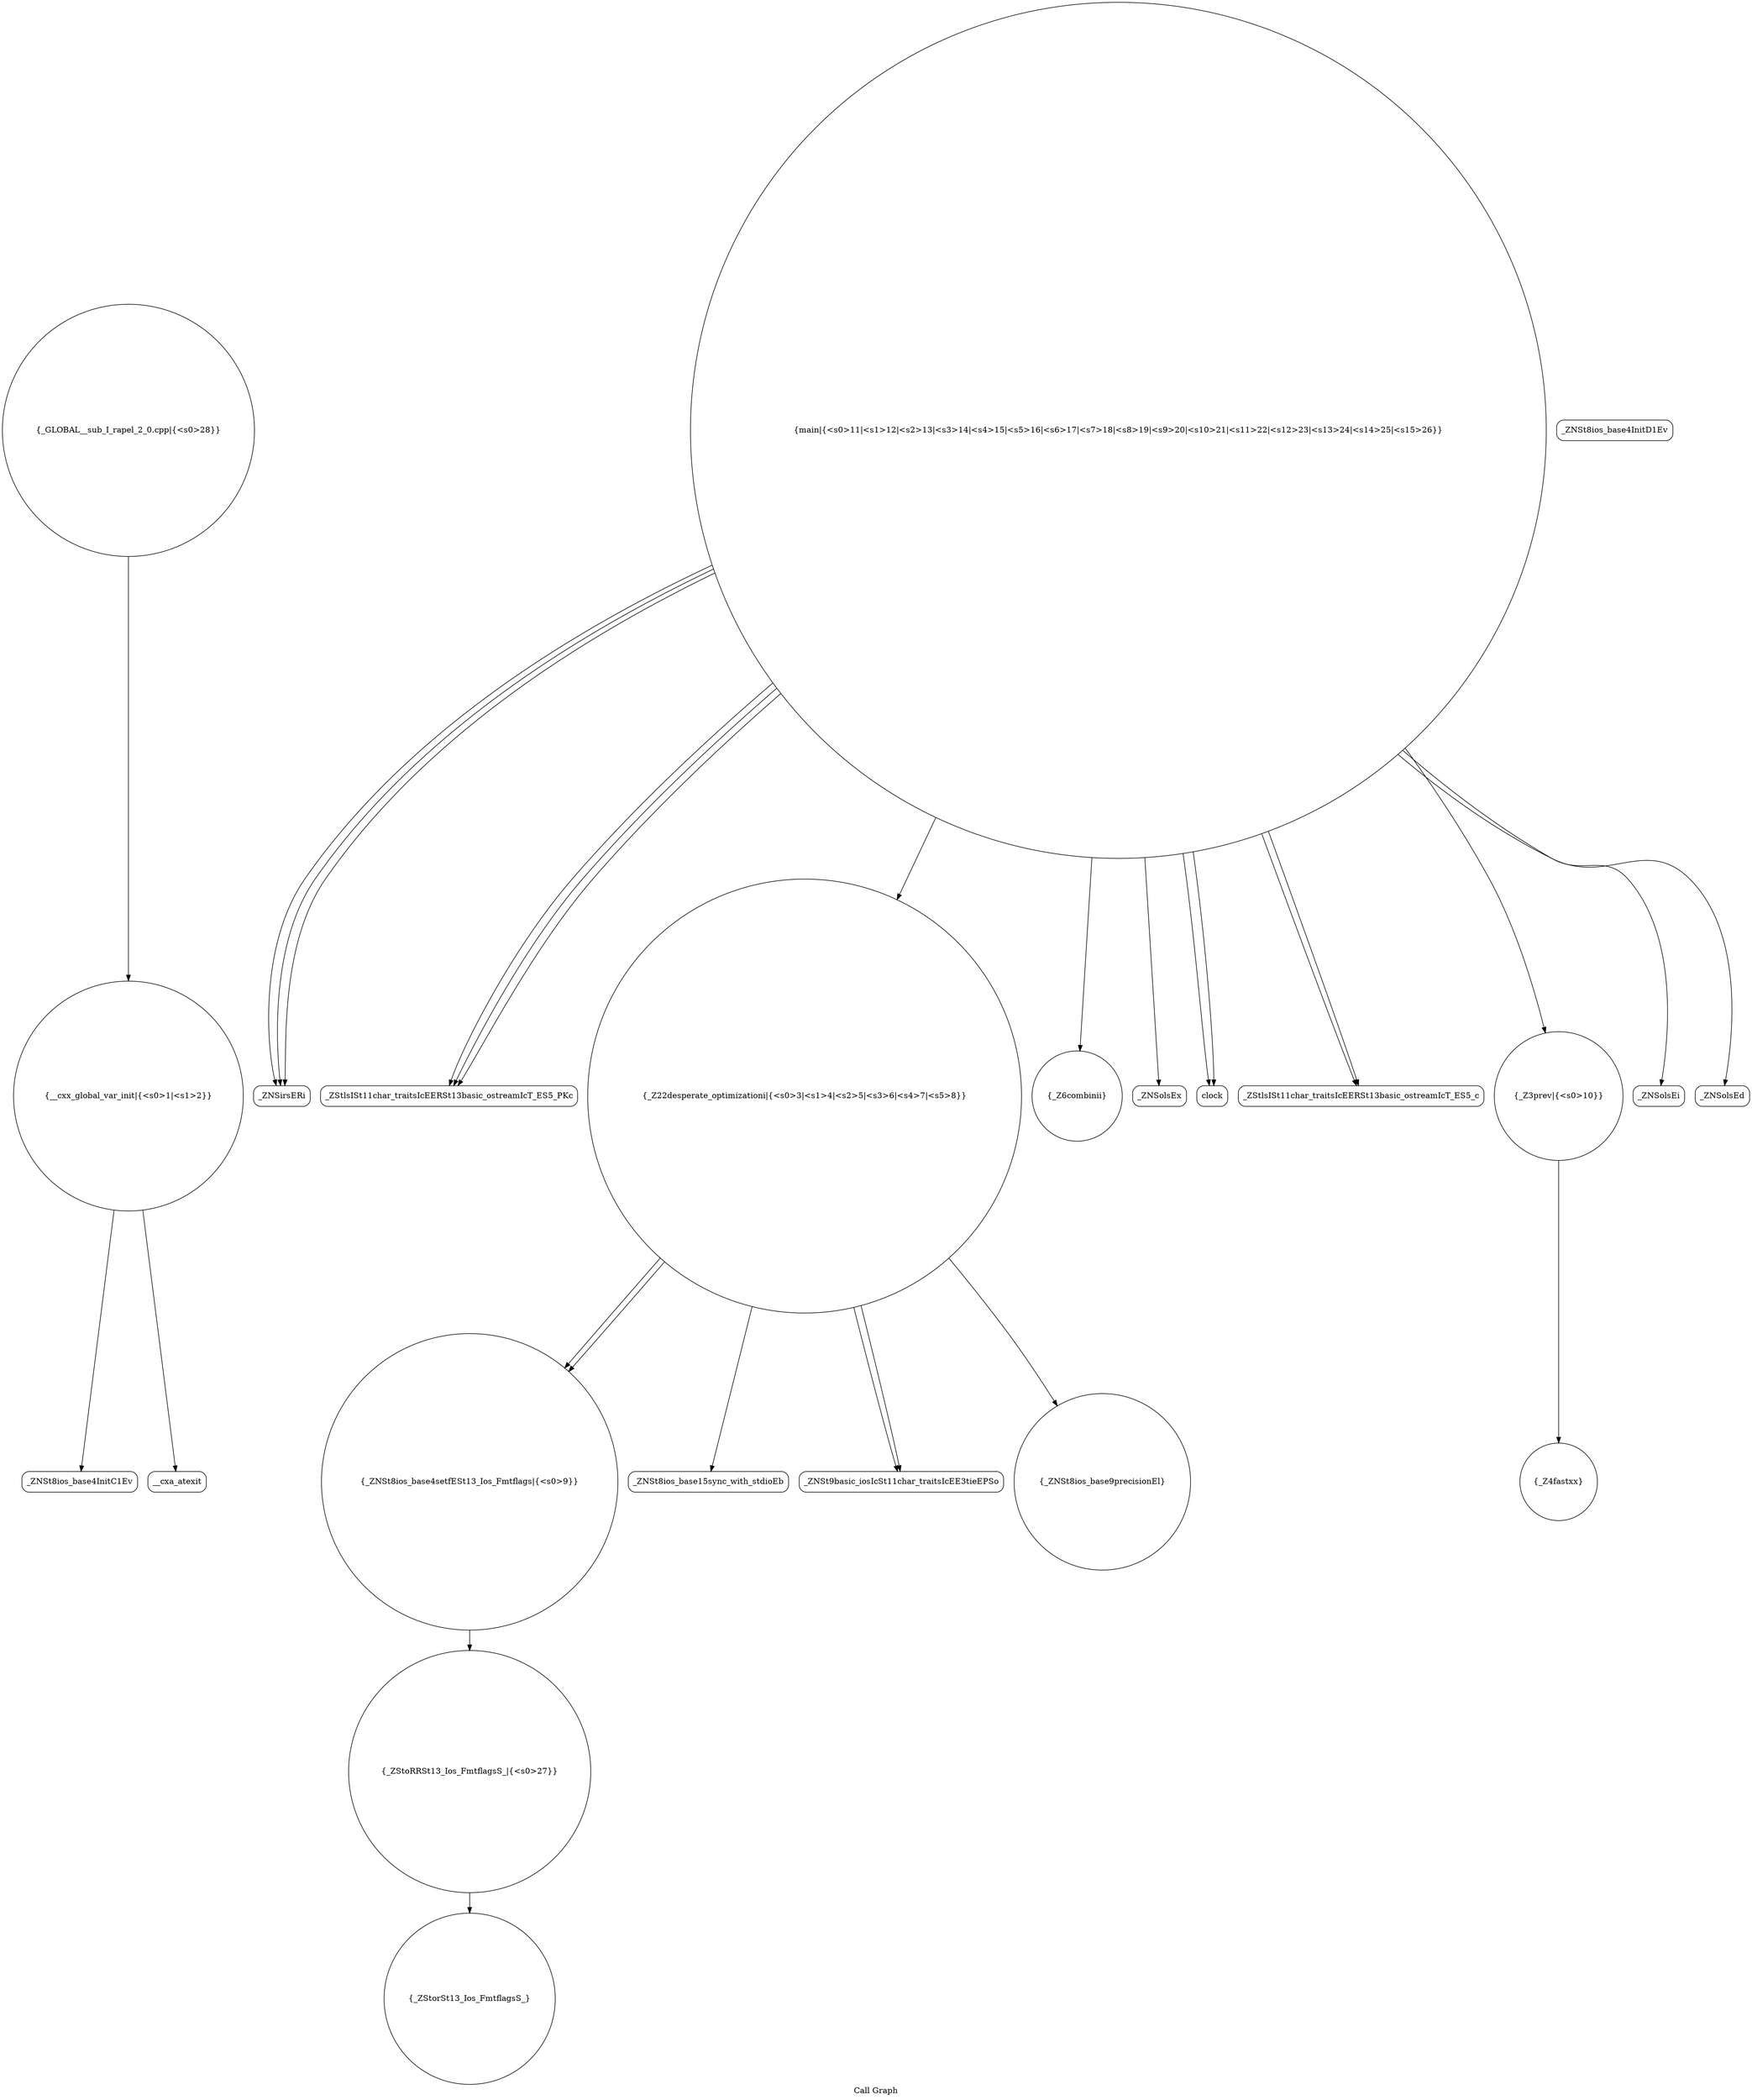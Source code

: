 digraph "Call Graph" {
	label="Call Graph";

	Node0x56258ac67b40 [shape=record,shape=circle,label="{__cxx_global_var_init|{<s0>1|<s1>2}}"];
	Node0x56258ac67b40:s0 -> Node0x56258acce180[color=black];
	Node0x56258ac67b40:s1 -> Node0x56258acce280[color=black];
	Node0x56258acce480 [shape=record,shape=circle,label="{_ZNSt8ios_base4setfESt13_Ios_Fmtflags|{<s0>9}}"];
	Node0x56258acce480:s0 -> Node0x56258acceb00[color=black];
	Node0x56258acce800 [shape=record,shape=Mrecord,label="{_ZNSirsERi}"];
	Node0x56258acceb80 [shape=record,shape=circle,label="{_ZStorSt13_Ios_FmtflagsS_}"];
	Node0x56258acce200 [shape=record,shape=Mrecord,label="{_ZNSt8ios_base4InitD1Ev}"];
	Node0x56258acce580 [shape=record,shape=circle,label="{_Z4fastxx}"];
	Node0x56258acce900 [shape=record,shape=Mrecord,label="{_ZStlsISt11char_traitsIcEERSt13basic_ostreamIcT_ES5_PKc}"];
	Node0x56258acce300 [shape=record,shape=circle,label="{_Z22desperate_optimizationi|{<s0>3|<s1>4|<s2>5|<s3>6|<s4>7|<s5>8}}"];
	Node0x56258acce300:s0 -> Node0x56258acce380[color=black];
	Node0x56258acce300:s1 -> Node0x56258acce400[color=black];
	Node0x56258acce300:s2 -> Node0x56258acce400[color=black];
	Node0x56258acce300:s3 -> Node0x56258acce480[color=black];
	Node0x56258acce300:s4 -> Node0x56258acce480[color=black];
	Node0x56258acce300:s5 -> Node0x56258acce500[color=black];
	Node0x56258acce680 [shape=record,shape=circle,label="{_Z6combinii}"];
	Node0x56258accea00 [shape=record,shape=Mrecord,label="{_ZNSolsEx}"];
	Node0x56258acce400 [shape=record,shape=Mrecord,label="{_ZNSt9basic_iosIcSt11char_traitsIcEE3tieEPSo}"];
	Node0x56258acce780 [shape=record,shape=Mrecord,label="{clock}"];
	Node0x56258acceb00 [shape=record,shape=circle,label="{_ZStoRRSt13_Ios_FmtflagsS_|{<s0>27}}"];
	Node0x56258acceb00:s0 -> Node0x56258acceb80[color=black];
	Node0x56258acce180 [shape=record,shape=Mrecord,label="{_ZNSt8ios_base4InitC1Ev}"];
	Node0x56258acce500 [shape=record,shape=circle,label="{_ZNSt8ios_base9precisionEl}"];
	Node0x56258acce880 [shape=record,shape=Mrecord,label="{_ZStlsISt11char_traitsIcEERSt13basic_ostreamIcT_ES5_c}"];
	Node0x56258accec00 [shape=record,shape=circle,label="{_GLOBAL__sub_I_rapel_2_0.cpp|{<s0>28}}"];
	Node0x56258accec00:s0 -> Node0x56258ac67b40[color=black];
	Node0x56258acce280 [shape=record,shape=Mrecord,label="{__cxa_atexit}"];
	Node0x56258acce600 [shape=record,shape=circle,label="{_Z3prev|{<s0>10}}"];
	Node0x56258acce600:s0 -> Node0x56258acce580[color=black];
	Node0x56258acce980 [shape=record,shape=Mrecord,label="{_ZNSolsEi}"];
	Node0x56258acce380 [shape=record,shape=Mrecord,label="{_ZNSt8ios_base15sync_with_stdioEb}"];
	Node0x56258acce700 [shape=record,shape=circle,label="{main|{<s0>11|<s1>12|<s2>13|<s3>14|<s4>15|<s5>16|<s6>17|<s7>18|<s8>19|<s9>20|<s10>21|<s11>22|<s12>23|<s13>24|<s14>25|<s15>26}}"];
	Node0x56258acce700:s0 -> Node0x56258acce300[color=black];
	Node0x56258acce700:s1 -> Node0x56258acce600[color=black];
	Node0x56258acce700:s2 -> Node0x56258acce780[color=black];
	Node0x56258acce700:s3 -> Node0x56258acce800[color=black];
	Node0x56258acce700:s4 -> Node0x56258acce800[color=black];
	Node0x56258acce700:s5 -> Node0x56258acce800[color=black];
	Node0x56258acce700:s6 -> Node0x56258acce680[color=black];
	Node0x56258acce700:s7 -> Node0x56258acce900[color=black];
	Node0x56258acce700:s8 -> Node0x56258acce980[color=black];
	Node0x56258acce700:s9 -> Node0x56258acce900[color=black];
	Node0x56258acce700:s10 -> Node0x56258accea00[color=black];
	Node0x56258acce700:s11 -> Node0x56258acce880[color=black];
	Node0x56258acce700:s12 -> Node0x56258acce900[color=black];
	Node0x56258acce700:s13 -> Node0x56258acce780[color=black];
	Node0x56258acce700:s14 -> Node0x56258accea80[color=black];
	Node0x56258acce700:s15 -> Node0x56258acce880[color=black];
	Node0x56258accea80 [shape=record,shape=Mrecord,label="{_ZNSolsEd}"];
}
